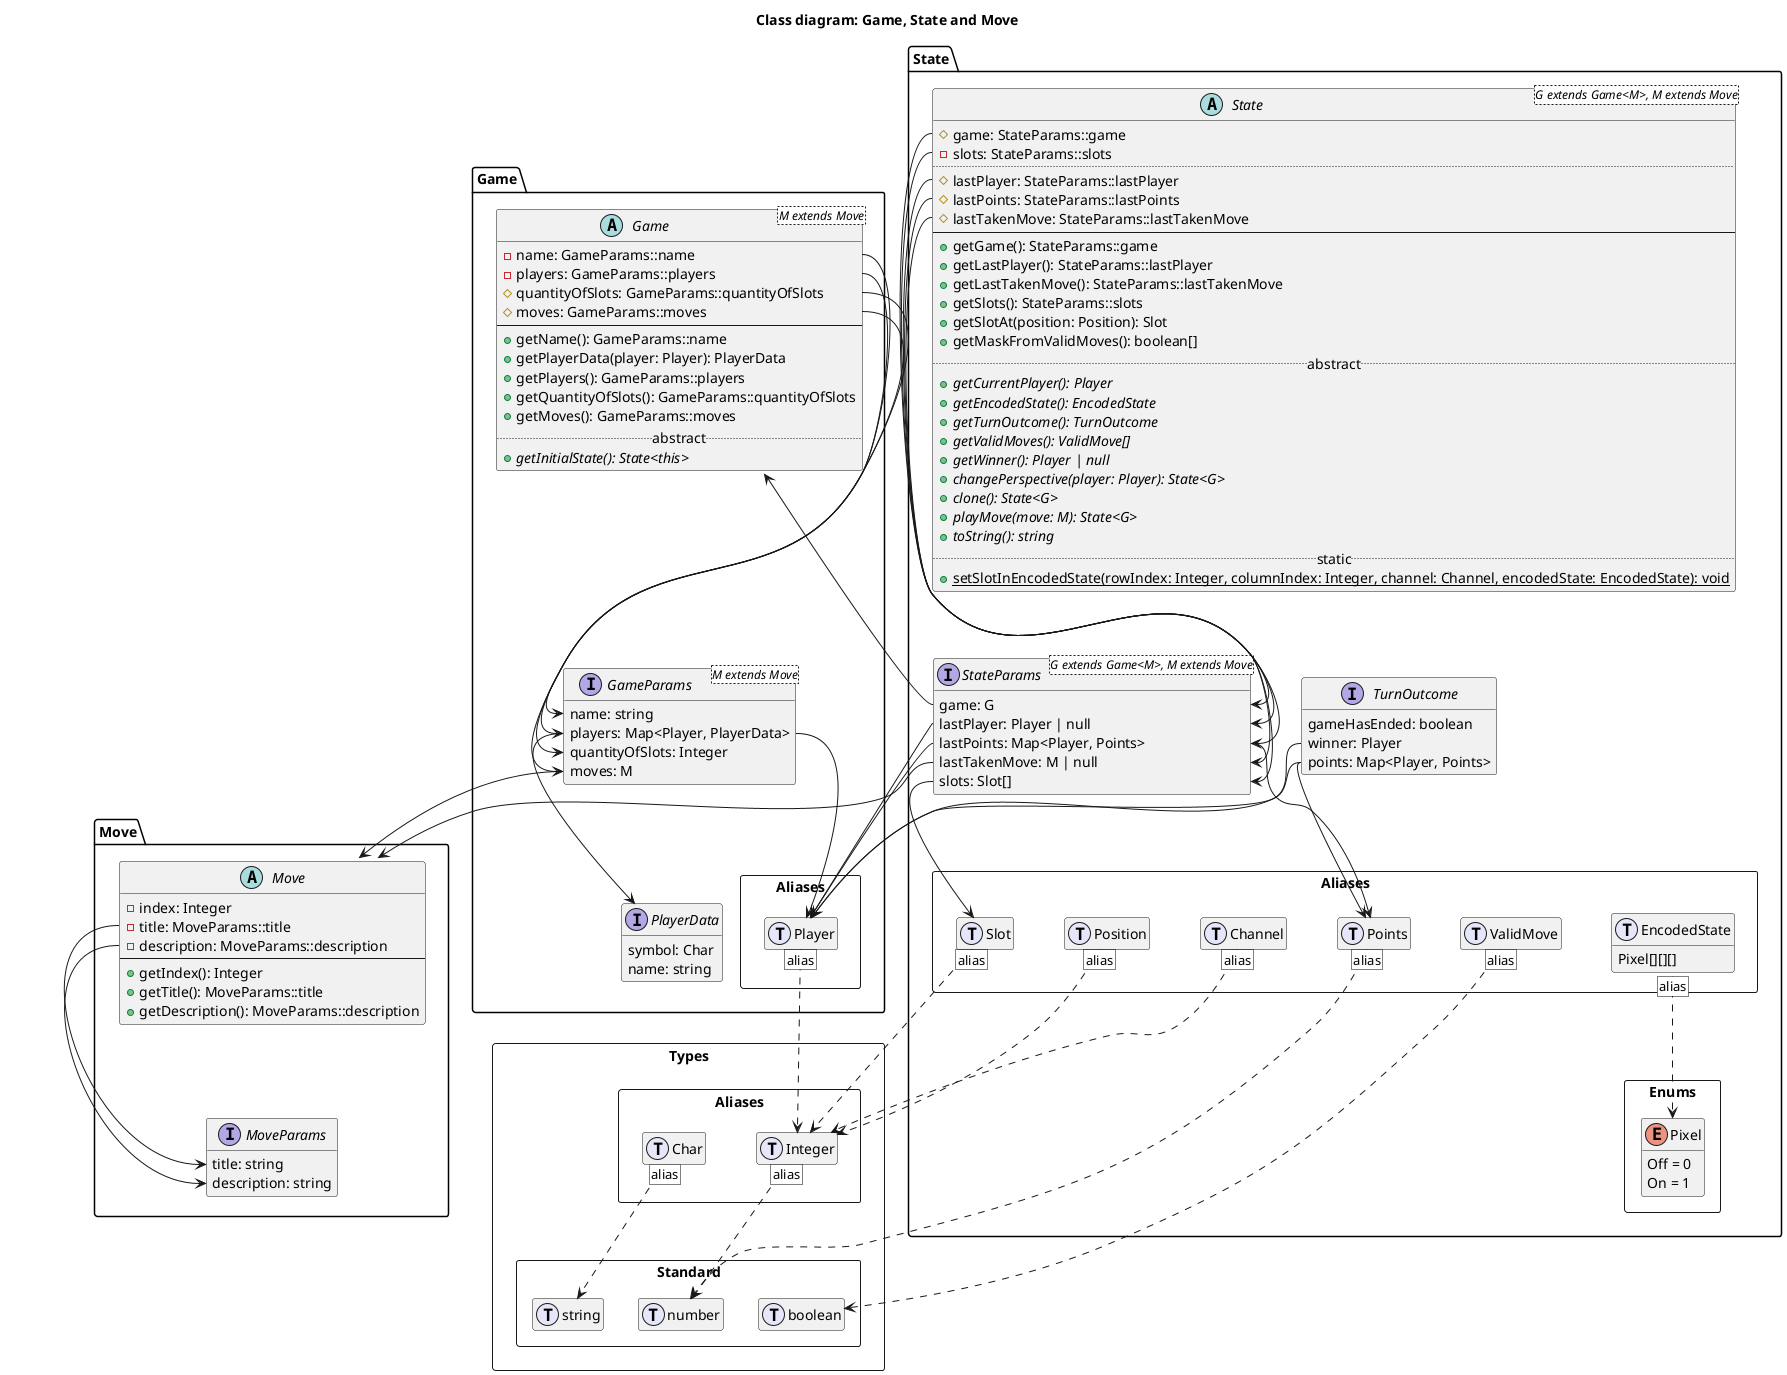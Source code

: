 @startuml class_diagram_base
title Class diagram: Game, State and Move

hide empty members

!function $type($a)
!return "struct " + $a + " << (T,lavender) >>"
!endfunction
!$G = "<G extends Game<M>, M extends Move>"

package Types << rectangle >> {

  package Standard << rectangle >>{
    $type(number)
    $type(string)
    $type(boolean)
  }

  package Aliases << rectangle >> {

    $type(Integer)
    Integer [alias] ..> number

    $type(Char)
    Char [alias] ..> string

  }

}

package move_package as "Move"{

  interface MoveParams {
    title: string
    description: string
  }

  abstract class Move {
    - index: Integer
    - title: MoveParams::title
    - description: MoveParams::description
    --
    + getIndex(): Integer
    + getTitle(): MoveParams::title
    + getDescription(): MoveParams::description
  }
  Move::title --> MoveParams::title
  Move::description --> MoveParams::description

}

package game_package as "Game" {

  package Aliases << rectangle >> {

    $type(Player)
    Player [alias] ..> Integer

  }

  interface PlayerData {
    symbol: Char
    name: string
  }

  interface GameParams <M extends Move> {
    name: string
    players: Map<Player, PlayerData>
    quantityOfSlots: Integer
    moves: M
  }
  GameParams::players --> Player
  GameParams::players --> PlayerData
  GameParams::moves --> Move

  abstract class Game<M extends Move> {
    - name: GameParams::name
    - players: GameParams::players
    # quantityOfSlots: GameParams::quantityOfSlots
    # moves: GameParams::moves
    --
    + getName(): GameParams::name
    + getPlayerData(player: Player): PlayerData
    + getPlayers(): GameParams::players
    + getQuantityOfSlots(): GameParams::quantityOfSlots
    + getMoves(): GameParams::moves
    .. abstract ..
    + {abstract} getInitialState(): State<this>
  }
  Game::name --> GameParams::name
  Game::players --> GameParams::players
  Game::quantityOfSlots --> GameParams::quantityOfSlots
  Game::moves --> GameParams::moves
  
}

package state_package as "State" {

  package Enums << rectangle >> {
    
    enum Pixel {
      Off = 0
      On = 1
    }

  }

  package Aliases <<rectangle >> {

    $type(Channel)
    Channel [alias] ..> Integer

    $type(EncodedState) {
      Pixel[][][]
    }
    EncodedState::Pixel [alias] ..> Pixel

    $type(Points)
    Points [alias] ..> number

    $type(Position)
    Position [alias] ..> Integer

    $type(Slot)
    Slot [alias] ..> Integer

    $type(ValidMove)
    ValidMove [alias] ..> boolean

  }

  interface TurnOutcome {
    gameHasEnded: boolean
    winner: Player
    points: Map<Player, Points>
  }
  TurnOutcome::winner --> Player
  TurnOutcome::points --> Player
  TurnOutcome::points --> Points

  interface StateParams $G {
    game: G
    lastPlayer: Player | null
    lastPoints: Map<Player, Points>
    lastTakenMove: M | null
    slots: Slot[]
  }
  StateParams::game --> Game
  StateParams::lastPlayer --> Player
  StateParams::lastPoints --> Player
  StateParams::lastPoints --> Points
  StateParams::lastTakenMove --> Move
  StateParams::slots --> Slot

  abstract class State $G {
    # game: StateParams::game
    - slots: StateParams::slots
    ..
    # lastPlayer: StateParams::lastPlayer
    # lastPoints: StateParams::lastPoints
    # lastTakenMove: StateParams::lastTakenMove
    --
    + getGame(): StateParams::game
    + getLastPlayer(): StateParams::lastPlayer
    + getLastTakenMove(): StateParams::lastTakenMove
    + getSlots(): StateParams::slots
    + getSlotAt(position: Position): Slot
    + getMaskFromValidMoves(): boolean[]
    .. abstract ..
    + {abstract} getCurrentPlayer(): Player
    + {abstract} getEncodedState(): EncodedState
    + {abstract} getTurnOutcome(): TurnOutcome
    + {abstract} getValidMoves(): ValidMove[]
    + {abstract} getWinner(): Player | null
    + {abstract} changePerspective(player: Player): State<G>
    + {abstract} clone(): State<G>
    + {abstract} playMove(move: M): State<G>
    + {abstract} toString(): string
    .. static ..
    + {static} setSlotInEncodedState(rowIndex: Integer, columnIndex: Integer, channel: Channel, encodedState: EncodedState): void
  }
  State::game --> StateParams::game
  State::slots --> StateParams::slots
  State::lastPlayer --> StateParams::lastPlayer
  State::lastPoints --> StateParams::lastPoints
  State::lastTakenMove --> StateParams::lastTakenMove

}

@enduml
